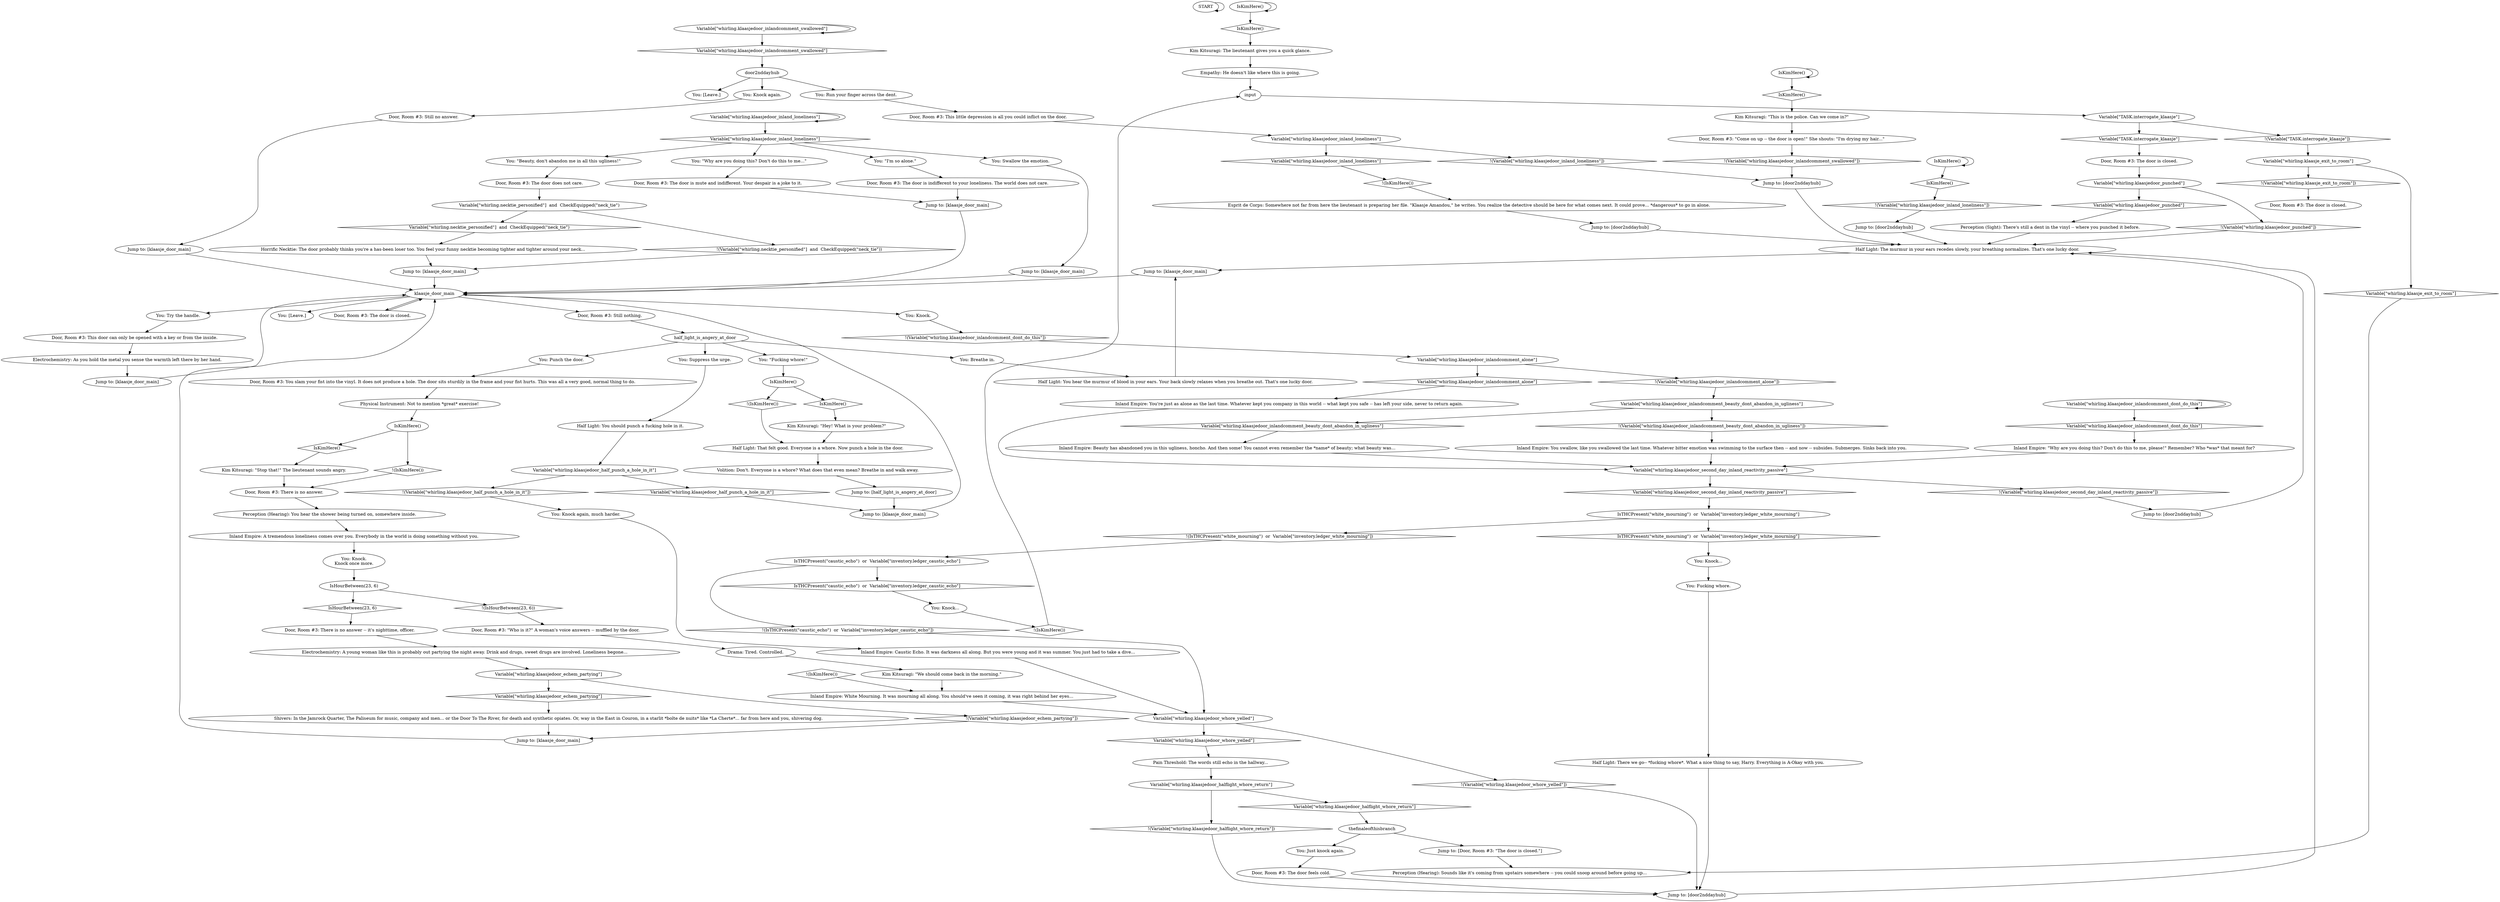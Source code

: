 # WHIRLING F2 / KLAASJE DOOR
# When the dialogue with Klaasje is over you can go and click and her door.
# ==================================================
digraph G {
	  0 [label="START"];
	  1 [label="input"];
	  2 [label="Half Light: You should punch a fucking hole in it."];
	  3 [label="Half Light: The murmur in your ears recedes slowly, your breathing normalizes. That's one lucky door."];
	  4 [label="door2nddayhub"];
	  5 [label="Inland Empire: You swallow, like you swallowed the last time. Whatever bitter emotion was swimming to the surface then -- and now -- subsides. Submerges. Sinks back into you."];
	  6 [label="Variable[\"whirling.klaasjedoor_inlandcomment_swallowed\"]"];
	  7 [label="Variable[\"whirling.klaasjedoor_inlandcomment_swallowed\"]", shape=diamond];
	  8 [label="!(Variable[\"whirling.klaasjedoor_inlandcomment_swallowed\"])", shape=diamond];
	  9 [label="Perception (Hearing): Sounds like it's coming from upstairs somewhere -- you could snoop around before going up..."];
	  10 [label="Door, Room #3: The door is closed."];
	  11 [label="You: Knock again."];
	  12 [label="You: Knock.\nKnock once more."];
	  13 [label="Variable[\"whirling.klaasjedoor_inland_loneliness\"]"];
	  14 [label="Variable[\"whirling.klaasjedoor_inland_loneliness\"]", shape=diamond];
	  15 [label="!(Variable[\"whirling.klaasjedoor_inland_loneliness\"])", shape=diamond];
	  16 [label="Kim Kitsuragi: \"We should come back in the morning.\""];
	  17 [label="IsKimHere()"];
	  18 [label="IsKimHere()", shape=diamond];
	  19 [label="!(IsKimHere())", shape=diamond];
	  20 [label="Variable[\"whirling.klaasjedoor_inlandcomment_dont_do_this\"]"];
	  21 [label="Variable[\"whirling.klaasjedoor_inlandcomment_dont_do_this\"]", shape=diamond];
	  22 [label="!(Variable[\"whirling.klaasjedoor_inlandcomment_dont_do_this\"])", shape=diamond];
	  23 [label="Door, Room #3: There is no answer."];
	  24 [label="Jump to: [klaasje_door_main]"];
	  25 [label="Jump to: [Door, Room #3: \"The door is closed.\"]"];
	  26 [label="You: Fucking whore."];
	  27 [label="Inland Empire: White Mourning. It was mourning all along. You should've seen it coming, it was right behind her eyes..."];
	  28 [label="Jump to: [door2nddayhub]"];
	  29 [label="Jump to: [klaasje_door_main]"];
	  30 [label="half_light_is_angery_at_door"];
	  31 [label="IsKimHere()"];
	  32 [label="IsKimHere()", shape=diamond];
	  33 [label="!(IsKimHere())", shape=diamond];
	  34 [label="Inland Empire: Caustic Echo. It was darkness all along. But you were young and it was summer. You just had to take a dive..."];
	  35 [label="Door, Room #3: Still nothing."];
	  36 [label="You: Knock again, much harder."];
	  37 [label="Jump to: [klaasje_door_main]"];
	  38 [label="IsKimHere()"];
	  39 [label="IsKimHere()", shape=diamond];
	  40 [label="!(IsKimHere())", shape=diamond];
	  41 [label="Door, Room #3: This door can only be opened with a key or from the inside."];
	  42 [label="Inland Empire: A tremendous loneliness comes over you. Everybody in the world is doing something without you."];
	  43 [label="Door, Room #3: The door is closed."];
	  44 [label="Door, Room #3: \"Who is it?\" A woman's voice answers -- muffled by the door."];
	  45 [label="Variable[\"whirling.klaasjedoor_second_day_inland_reactivity_passive\"]"];
	  46 [label="Variable[\"whirling.klaasjedoor_second_day_inland_reactivity_passive\"]", shape=diamond];
	  47 [label="!(Variable[\"whirling.klaasjedoor_second_day_inland_reactivity_passive\"])", shape=diamond];
	  48 [label="You: Try the handle."];
	  49 [label="You: [Leave.]"];
	  50 [label="Kim Kitsuragi: \"Hey! What is your problem?\""];
	  51 [label="Kim Kitsuragi: \"This is the police. Can we come in?\""];
	  52 [label="Half Light: You hear the murmur of blood in your ears. Your back slowly relaxes when you breathe out. That's one lucky door."];
	  53 [label="Variable[\"whirling.klaasje_exit_to_room\"]"];
	  54 [label="Variable[\"whirling.klaasje_exit_to_room\"]", shape=diamond];
	  55 [label="!(Variable[\"whirling.klaasje_exit_to_room\"])", shape=diamond];
	  56 [label="IsKimHere()"];
	  57 [label="IsKimHere()", shape=diamond];
	  58 [label="!(IsKimHere())", shape=diamond];
	  59 [label="thefinaleofthisbranch"];
	  60 [label="Variable[\"whirling.klaasjedoor_echem_partying\"]"];
	  61 [label="Variable[\"whirling.klaasjedoor_echem_partying\"]", shape=diamond];
	  62 [label="!(Variable[\"whirling.klaasjedoor_echem_partying\"])", shape=diamond];
	  63 [label="Shivers: In the Jamrock Quarter, The Paliseum for music, company and men... or the Door To The River, for death and synthetic opiates. Or, way in the East in Couron, in a starlit *boîte de nuits* like *La Cherte*... far from here and you, shivering dog."];
	  64 [label="Drama: Tired. Controlled."];
	  65 [label="Variable[\"whirling.klaasjedoor_inlandcomment_beauty_dont_abandon_in_ugliness\"]"];
	  66 [label="Variable[\"whirling.klaasjedoor_inlandcomment_beauty_dont_abandon_in_ugliness\"]", shape=diamond];
	  67 [label="!(Variable[\"whirling.klaasjedoor_inlandcomment_beauty_dont_abandon_in_ugliness\"])", shape=diamond];
	  68 [label="You: \"Fucking whore!\""];
	  69 [label="Jump to: [klaasje_door_main]"];
	  70 [label="Door, Room #3: The door is indifferent to your loneliness. The world does not care."];
	  71 [label="Variable[\"whirling.klaasjedoor_inland_loneliness\"]"];
	  72 [label="Variable[\"whirling.klaasjedoor_inland_loneliness\"]", shape=diamond];
	  73 [label="!(Variable[\"whirling.klaasjedoor_inland_loneliness\"])", shape=diamond];
	  74 [label="Variable[\"whirling.klaasjedoor_whore_yelled\"]"];
	  75 [label="Variable[\"whirling.klaasjedoor_whore_yelled\"]", shape=diamond];
	  76 [label="!(Variable[\"whirling.klaasjedoor_whore_yelled\"])", shape=diamond];
	  77 [label="Inland Empire: You're just as alone as the last time. Whatever kept you company in this world -- what kept you safe -- has left your side, never to return again."];
	  78 [label="You: Knock..."];
	  79 [label="Jump to: [door2nddayhub]"];
	  80 [label="Door, Room #3: \"Come on up -- the door is open!\" She shouts: \"I'm drying my hair...\""];
	  81 [label="Variable[\"whirling.klaasjedoor_half_punch_a_hole_in_it\"]"];
	  82 [label="Variable[\"whirling.klaasjedoor_half_punch_a_hole_in_it\"]", shape=diamond];
	  83 [label="!(Variable[\"whirling.klaasjedoor_half_punch_a_hole_in_it\"])", shape=diamond];
	  84 [label="Jump to: [half_light_is_angery_at_door]"];
	  85 [label="Door, Room #3: You slam your fist into the vinyl. It does not produce a hole. The door sits sturdily in the frame and your fist hurts. This was all a very good, normal thing to do."];
	  86 [label="You: \"Beauty, don't abandon me in all this ugliness!\""];
	  87 [label="Empathy: He doesn't like where this is going."];
	  88 [label="IsHourBetween(23, 6)"];
	  89 [label="IsHourBetween(23, 6)", shape=diamond];
	  90 [label="!(IsHourBetween(23, 6))", shape=diamond];
	  91 [label="Door, Room #3: The door feels cold."];
	  92 [label="Jump to: [door2nddayhub]"];
	  93 [label="Inland Empire: \"Why are you doing this? Don't do this to me, please!\" Remember? Who *was* that meant for?"];
	  94 [label="You: Knock."];
	  95 [label="klaasje_door_main"];
	  96 [label="Jump to: [klaasje_door_main]"];
	  97 [label="Door, Room #3: The door does not care."];
	  98 [label="Variable[\"TASK.interrogate_klaasje\"]"];
	  99 [label="Variable[\"TASK.interrogate_klaasje\"]", shape=diamond];
	  100 [label="!(Variable[\"TASK.interrogate_klaasje\"])", shape=diamond];
	  101 [label="Door, Room #3: The door is closed."];
	  102 [label="Jump to: [door2nddayhub]"];
	  103 [label="Perception (Hearing): You hear the shower being turned on, somewhere inside."];
	  104 [label="You: \"Why are you doing this? Don't do this to me...\""];
	  105 [label="Volition: Don't. Everyone is a whore? What does that even mean? Breathe in and walk away."];
	  106 [label="IsKimHere()"];
	  107 [label="IsKimHere()", shape=diamond];
	  108 [label="!(IsKimHere())", shape=diamond];
	  109 [label="Variable[\"whirling.klaasjedoor_halflight_whore_return\"]"];
	  110 [label="Variable[\"whirling.klaasjedoor_halflight_whore_return\"]", shape=diamond];
	  111 [label="!(Variable[\"whirling.klaasjedoor_halflight_whore_return\"])", shape=diamond];
	  112 [label="You: \"I'm so alone.\""];
	  113 [label="Jump to: [klaasje_door_main]"];
	  114 [label="Half Light: That felt good. Everyone is a whore. Now punch a hole in the door."];
	  115 [label="Variable[\"whirling.necktie_personified\"]  and  CheckEquipped(\"neck_tie\")"];
	  116 [label="Variable[\"whirling.necktie_personified\"]  and  CheckEquipped(\"neck_tie\")", shape=diamond];
	  117 [label="!(Variable[\"whirling.necktie_personified\"]  and  CheckEquipped(\"neck_tie\"))", shape=diamond];
	  118 [label="Variable[\"whirling.klaasjedoor_punched\"]"];
	  119 [label="Variable[\"whirling.klaasjedoor_punched\"]", shape=diamond];
	  120 [label="!(Variable[\"whirling.klaasjedoor_punched\"])", shape=diamond];
	  121 [label="Pain Threshold: The words still echo in the hallway..."];
	  122 [label="Half Light: There we go-- *fucking whore*. What a nice thing to say, Harry. Everything is A-Okay with you."];
	  123 [label="Jump to: [door2nddayhub]"];
	  124 [label="Esprit de Corps: Somewhere not far from here the lieutenant is preparing her file. \"Klaasje Amandou,\" he writes. You realize the detective should be here for what comes next. It could prove... *dangerous* to go in alone."];
	  125 [label="You: Swallow the emotion."];
	  126 [label="You: Suppress the urge."];
	  127 [label="Door, Room #3: The door is mute and indifferent. Your despair is a joke to it."];
	  128 [label="You: Run your finger across the dent."];
	  129 [label="Inland Empire: Beauty has abandoned you in this ugliness, honcho. And then some! You cannot even remember the *name* of beauty; what beauty was..."];
	  130 [label="IsTHCPresent(\"white_mourning\")  or  Variable[\"inventory.ledger_white_mourning\"]"];
	  131 [label="IsTHCPresent(\"white_mourning\")  or  Variable[\"inventory.ledger_white_mourning\"]", shape=diamond];
	  132 [label="!(IsTHCPresent(\"white_mourning\")  or  Variable[\"inventory.ledger_white_mourning\"])", shape=diamond];
	  133 [label="Door, Room #3: There is no answer -- it's nighttime, officer."];
	  134 [label="Horrific Necktie: The door probably thinks you're a has-been loser too. You feel your funny necktie becoming tighter and tighter around your neck..."];
	  135 [label="Door, Room #3: This little depression is all you could inflict on the door."];
	  136 [label="IsTHCPresent(\"caustic_echo\")  or  Variable[\"inventory.ledger_caustic_echo\"]"];
	  137 [label="IsTHCPresent(\"caustic_echo\")  or  Variable[\"inventory.ledger_caustic_echo\"]", shape=diamond];
	  138 [label="!(IsTHCPresent(\"caustic_echo\")  or  Variable[\"inventory.ledger_caustic_echo\"])", shape=diamond];
	  139 [label="Jump to: [klaasje_door_main]"];
	  140 [label="Variable[\"whirling.klaasjedoor_inlandcomment_alone\"]"];
	  141 [label="Variable[\"whirling.klaasjedoor_inlandcomment_alone\"]", shape=diamond];
	  142 [label="!(Variable[\"whirling.klaasjedoor_inlandcomment_alone\"])", shape=diamond];
	  143 [label="Door, Room #3: Still no answer."];
	  144 [label="You: Punch the door."];
	  145 [label="Kim Kitsuragi: The lieutenant gives you a quick glance."];
	  146 [label="You: Breathe in."];
	  147 [label="Perception (Sight): There's still a dent in the vinyl -- where you punched it before."];
	  148 [label="You: Knock..."];
	  149 [label="Electrochemistry: A young woman like this is probably out partying the night away. Drink and drugs, sweet drugs are involved. Loneliness begone..."];
	  150 [label="Electrochemistry: As you hold the metal you sense the warmth left there by her hand."];
	  151 [label="Jump to: [klaasje_door_main]"];
	  152 [label="Physical Instrument: Not to mention *great* exercise!"];
	  153 [label="Kim Kitsuragi: \"Stop that!\" The lieutenant sounds angry."];
	  154 [label="You: [Leave.]"];
	  155 [label="You: Just knock again."];
	  0 -> 0
	  1 -> 98
	  2 -> 81
	  3 -> 69
	  4 -> 128
	  4 -> 154
	  4 -> 11
	  5 -> 45
	  6 -> 6
	  6 -> 7
	  7 -> 4
	  8 -> 92
	  10 -> 95
	  11 -> 143
	  12 -> 88
	  13 -> 13
	  13 -> 14
	  14 -> 112
	  14 -> 104
	  14 -> 125
	  14 -> 86
	  15 -> 28
	  16 -> 27
	  17 -> 17
	  17 -> 18
	  18 -> 51
	  19 -> 124
	  20 -> 20
	  20 -> 21
	  21 -> 93
	  22 -> 140
	  23 -> 103
	  24 -> 95
	  25 -> 9
	  26 -> 122
	  27 -> 74
	  28 -> 3
	  29 -> 95
	  30 -> 144
	  30 -> 146
	  30 -> 68
	  30 -> 126
	  31 -> 32
	  31 -> 31
	  32 -> 145
	  33 -> 1
	  34 -> 74
	  35 -> 30
	  36 -> 34
	  37 -> 95
	  38 -> 38
	  38 -> 39
	  39 -> 15
	  40 -> 27
	  41 -> 150
	  42 -> 12
	  44 -> 64
	  45 -> 46
	  45 -> 47
	  46 -> 130
	  47 -> 102
	  48 -> 41
	  50 -> 114
	  51 -> 80
	  52 -> 69
	  53 -> 54
	  53 -> 55
	  54 -> 9
	  55 -> 43
	  56 -> 57
	  56 -> 58
	  57 -> 50
	  58 -> 114
	  59 -> 25
	  59 -> 155
	  60 -> 61
	  60 -> 62
	  61 -> 63
	  62 -> 37
	  63 -> 37
	  64 -> 16
	  65 -> 66
	  65 -> 67
	  66 -> 129
	  67 -> 5
	  68 -> 56
	  69 -> 95
	  70 -> 151
	  71 -> 72
	  71 -> 73
	  72 -> 19
	  73 -> 92
	  74 -> 75
	  74 -> 76
	  75 -> 121
	  76 -> 123
	  77 -> 45
	  78 -> 26
	  79 -> 3
	  80 -> 8
	  81 -> 82
	  81 -> 83
	  82 -> 29
	  83 -> 36
	  84 -> 29
	  85 -> 152
	  86 -> 97
	  87 -> 1
	  88 -> 89
	  88 -> 90
	  89 -> 133
	  90 -> 44
	  91 -> 123
	  92 -> 3
	  93 -> 45
	  94 -> 22
	  95 -> 35
	  95 -> 10
	  95 -> 48
	  95 -> 49
	  95 -> 94
	  96 -> 95
	  97 -> 115
	  98 -> 99
	  98 -> 100
	  99 -> 101
	  100 -> 53
	  101 -> 118
	  102 -> 3
	  103 -> 42
	  104 -> 127
	  105 -> 84
	  106 -> 107
	  106 -> 108
	  107 -> 153
	  108 -> 23
	  109 -> 110
	  109 -> 111
	  110 -> 59
	  111 -> 123
	  112 -> 70
	  113 -> 95
	  114 -> 105
	  115 -> 116
	  115 -> 117
	  116 -> 134
	  117 -> 139
	  118 -> 120
	  118 -> 119
	  119 -> 147
	  120 -> 3
	  121 -> 109
	  122 -> 123
	  123 -> 3
	  124 -> 79
	  125 -> 24
	  126 -> 2
	  127 -> 151
	  128 -> 135
	  129 -> 45
	  130 -> 131
	  130 -> 132
	  131 -> 78
	  132 -> 136
	  133 -> 149
	  134 -> 139
	  135 -> 71
	  136 -> 137
	  136 -> 138
	  137 -> 148
	  138 -> 74
	  139 -> 95
	  140 -> 141
	  140 -> 142
	  141 -> 77
	  142 -> 65
	  143 -> 113
	  144 -> 85
	  145 -> 87
	  146 -> 52
	  147 -> 3
	  148 -> 33
	  149 -> 60
	  150 -> 96
	  151 -> 95
	  152 -> 106
	  153 -> 23
	  155 -> 91
}

